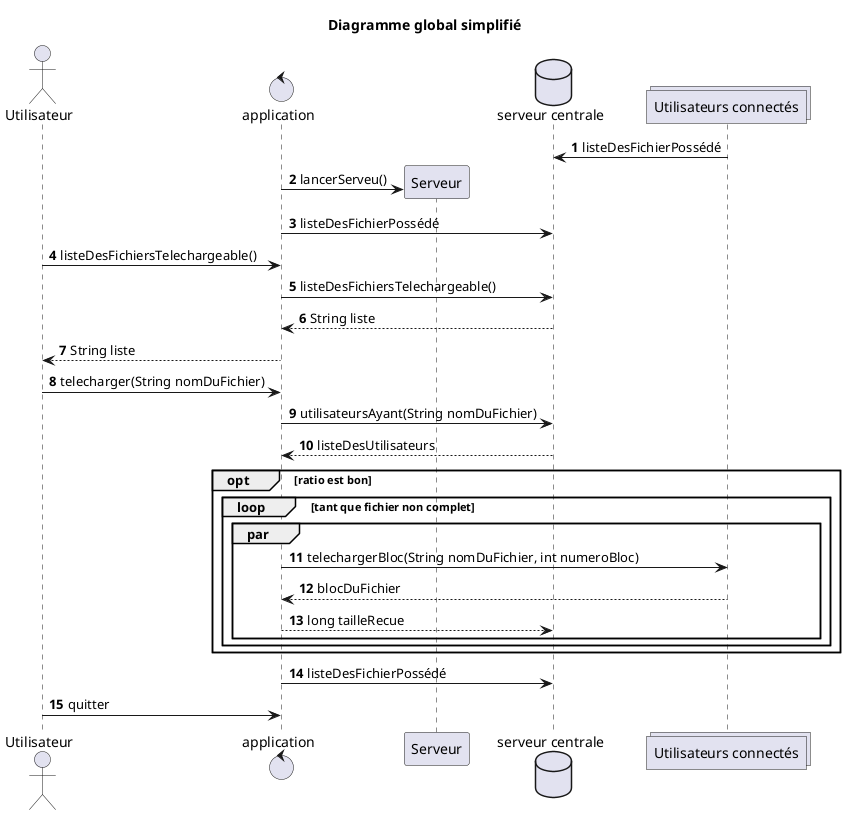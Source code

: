 @startuml

'acteurs
actor "Utilisateur" as u order 1
control "application" as a order 2
database "serveur centrale" as d order 4
collections "Utilisateurs connectés" as u2 order 5

'parametres
title Diagramme global simplifié
autonumber 

'actions
u2 -> d : listeDesFichierPossédé
create "Serveur" as s order 3
a -> s : lancerServeu()
a -> d : listeDesFichierPossédé
u -> a : listeDesFichiersTelechargeable()
a -> d : listeDesFichiersTelechargeable()
d --> a : String liste
a --> u : String liste
u -> a : telecharger(String nomDuFichier)
a -> d : utilisateursAyant(String nomDuFichier)
d --> a : listeDesUtilisateurs
opt ratio est bon
    loop tant que fichier non complet
        par 
            a -> u2 : telechargerBloc(String nomDuFichier, int numeroBloc)
            u2 --> a : blocDuFichier
            a --> d : long tailleRecue
        end
    end
end
a -> d : listeDesFichierPossédé
u -> a : quitter


@enduml